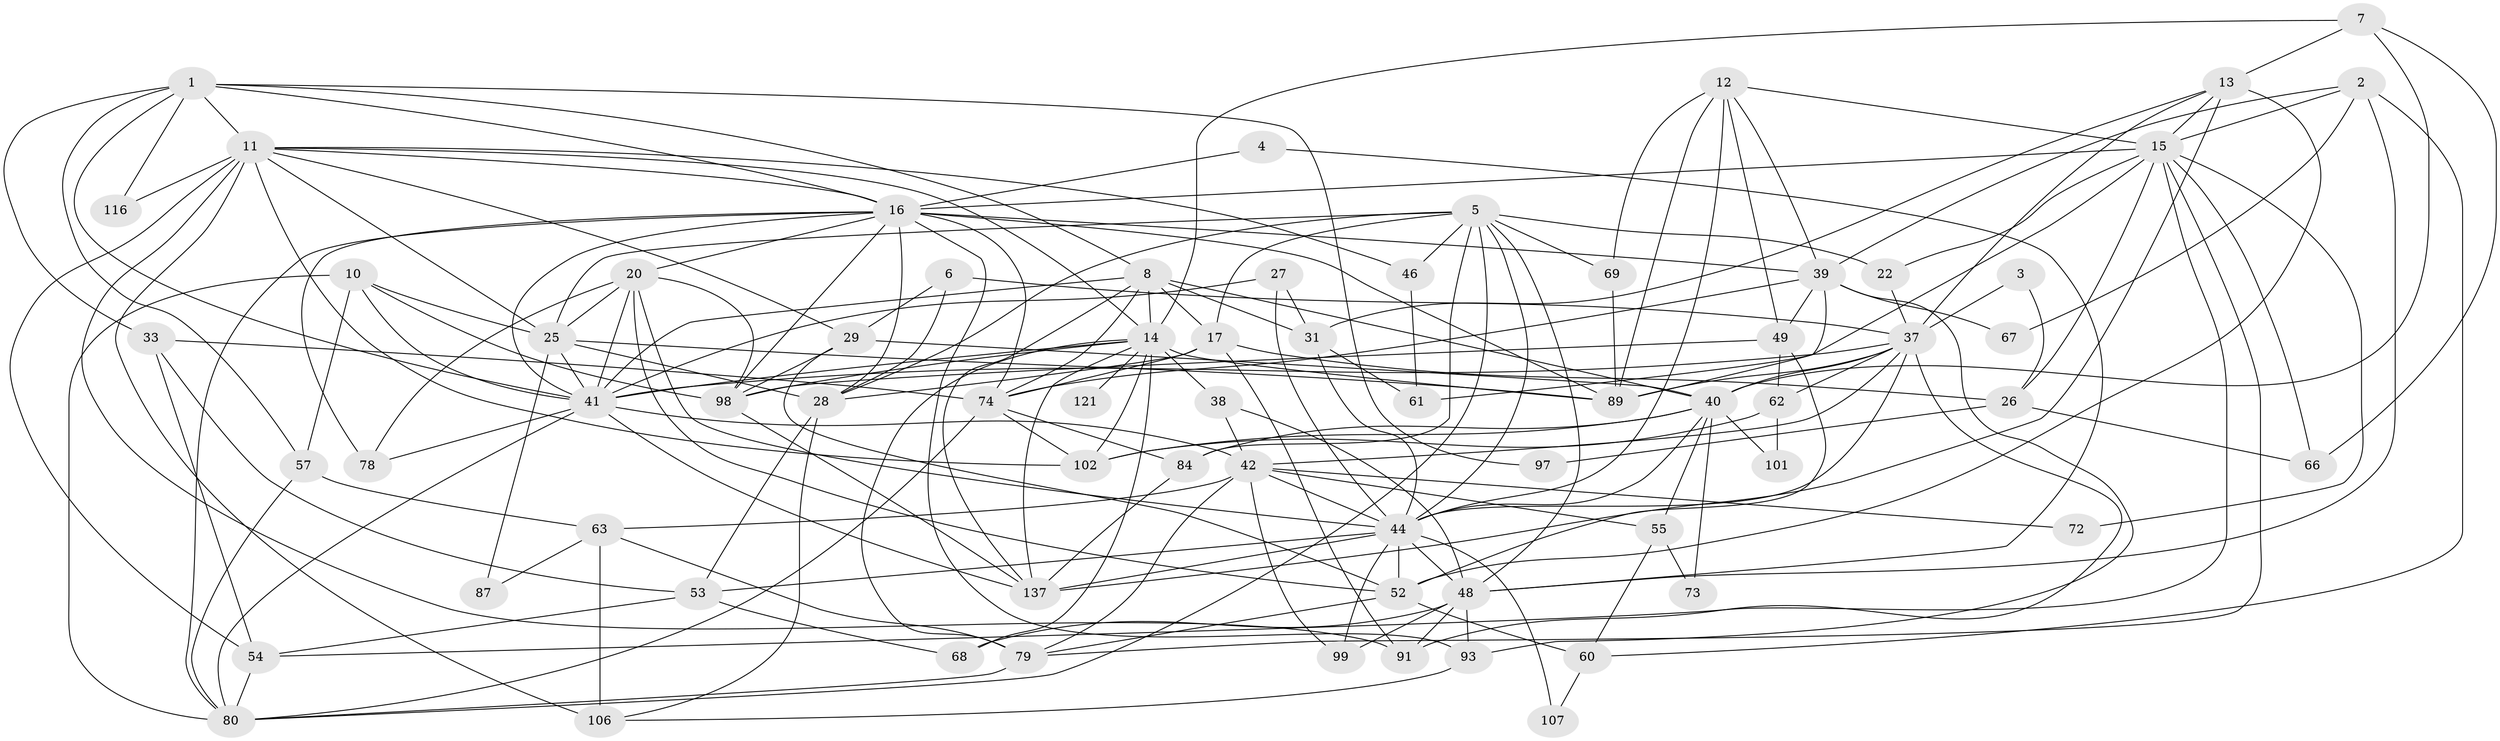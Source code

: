 // original degree distribution, {4: 0.2753623188405797, 5: 0.17391304347826086, 2: 0.17391304347826086, 3: 0.21739130434782608, 6: 0.11594202898550725, 8: 0.028985507246376812, 7: 0.014492753623188406}
// Generated by graph-tools (version 1.1) at 2025/14/03/09/25 04:14:50]
// undirected, 69 vertices, 191 edges
graph export_dot {
graph [start="1"]
  node [color=gray90,style=filled];
  1 [super="+19+96"];
  2;
  3;
  4;
  5 [super="+138+125"];
  6 [super="+9"];
  7 [super="+112+23"];
  8 [super="+18+35"];
  10 [super="+30"];
  11 [super="+21"];
  12 [super="+56"];
  13 [super="+115"];
  14 [super="+64+36"];
  15 [super="+105"];
  16 [super="+94+34"];
  17 [super="+51"];
  20 [super="+59+24"];
  22 [super="+82"];
  25 [super="+86+65"];
  26;
  27 [super="+32"];
  28 [super="+133+70"];
  29 [super="+114"];
  31;
  33;
  37 [super="+43"];
  38;
  39;
  40 [super="+111"];
  41 [super="+76+88"];
  42 [super="+83+47"];
  44 [super="+45"];
  46;
  48 [super="+50"];
  49 [super="+119"];
  52 [super="+126"];
  53;
  54 [super="+127"];
  55;
  57 [super="+90"];
  60;
  61 [super="+132"];
  62 [super="+95"];
  63;
  66;
  67;
  68;
  69;
  72;
  73;
  74 [super="+77"];
  78;
  79 [super="+130"];
  80 [super="+131"];
  84;
  87;
  89 [super="+120"];
  91 [super="+103"];
  93;
  97;
  98 [super="+135"];
  99;
  101 [super="+104"];
  102;
  106;
  107;
  116;
  121;
  137;
  1 -- 97;
  1 -- 16;
  1 -- 33;
  1 -- 116;
  1 -- 57;
  1 -- 41;
  1 -- 11;
  1 -- 8;
  2 -- 39;
  2 -- 15;
  2 -- 48;
  2 -- 60;
  2 -- 67;
  3 -- 26;
  3 -- 37;
  4 -- 16;
  4 -- 48;
  5 -- 84;
  5 -- 69;
  5 -- 22;
  5 -- 46;
  5 -- 17;
  5 -- 80;
  5 -- 25;
  5 -- 48;
  5 -- 44;
  5 -- 28;
  6 -- 29;
  6 -- 37 [weight=2];
  6 -- 28;
  7 -- 40;
  7 -- 66;
  7 -- 14;
  7 -- 13;
  8 -- 137;
  8 -- 41;
  8 -- 74;
  8 -- 31;
  8 -- 17;
  8 -- 40;
  8 -- 14;
  10 -- 80;
  10 -- 98;
  10 -- 25;
  10 -- 41;
  10 -- 57;
  11 -- 29;
  11 -- 116;
  11 -- 54;
  11 -- 102;
  11 -- 106 [weight=2];
  11 -- 46;
  11 -- 16;
  11 -- 91;
  11 -- 14;
  11 -- 25;
  12 -- 44;
  12 -- 39;
  12 -- 15;
  12 -- 89;
  12 -- 49;
  12 -- 69;
  13 -- 15;
  13 -- 31;
  13 -- 37;
  13 -- 137;
  13 -- 52;
  14 -- 79 [weight=2];
  14 -- 121 [weight=2];
  14 -- 102;
  14 -- 137;
  14 -- 98;
  14 -- 68;
  14 -- 38;
  14 -- 41;
  14 -- 89;
  15 -- 22;
  15 -- 79;
  15 -- 66;
  15 -- 72;
  15 -- 16;
  15 -- 54;
  15 -- 26;
  15 -- 61;
  16 -- 78;
  16 -- 98;
  16 -- 80;
  16 -- 39;
  16 -- 74;
  16 -- 41;
  16 -- 89;
  16 -- 28;
  16 -- 93;
  16 -- 20;
  17 -- 74;
  17 -- 26;
  17 -- 28;
  17 -- 91;
  20 -- 25;
  20 -- 78;
  20 -- 41;
  20 -- 98;
  20 -- 52;
  20 -- 44;
  22 -- 37;
  25 -- 87;
  25 -- 89;
  25 -- 28;
  25 -- 41;
  26 -- 66;
  26 -- 97;
  27 -- 44;
  27 -- 31;
  27 -- 41;
  28 -- 53;
  28 -- 106;
  29 -- 52;
  29 -- 40;
  29 -- 98;
  31 -- 61;
  31 -- 44;
  33 -- 53;
  33 -- 54;
  33 -- 74;
  37 -- 40;
  37 -- 42;
  37 -- 41;
  37 -- 44;
  37 -- 89;
  37 -- 62 [weight=2];
  37 -- 91;
  38 -- 48;
  38 -- 42 [weight=2];
  39 -- 74;
  39 -- 67;
  39 -- 93;
  39 -- 49;
  39 -- 89;
  40 -- 102;
  40 -- 55;
  40 -- 73;
  40 -- 84 [weight=2];
  40 -- 101 [weight=2];
  40 -- 44;
  41 -- 137;
  41 -- 78;
  41 -- 80;
  41 -- 42;
  42 -- 63;
  42 -- 72;
  42 -- 99;
  42 -- 55;
  42 -- 79;
  42 -- 44;
  44 -- 99;
  44 -- 137;
  44 -- 107;
  44 -- 48;
  44 -- 52;
  44 -- 53;
  46 -- 61;
  48 -- 99;
  48 -- 68;
  48 -- 91 [weight=2];
  48 -- 93;
  49 -- 52;
  49 -- 98;
  49 -- 62;
  52 -- 60;
  52 -- 79;
  53 -- 68;
  53 -- 54;
  54 -- 80;
  55 -- 60;
  55 -- 73;
  57 -- 80;
  57 -- 63;
  60 -- 107;
  62 -- 101;
  62 -- 102;
  63 -- 79;
  63 -- 106;
  63 -- 87;
  69 -- 89 [weight=2];
  74 -- 84;
  74 -- 102;
  74 -- 80;
  79 -- 80;
  84 -- 137;
  93 -- 106;
  98 -- 137;
}
